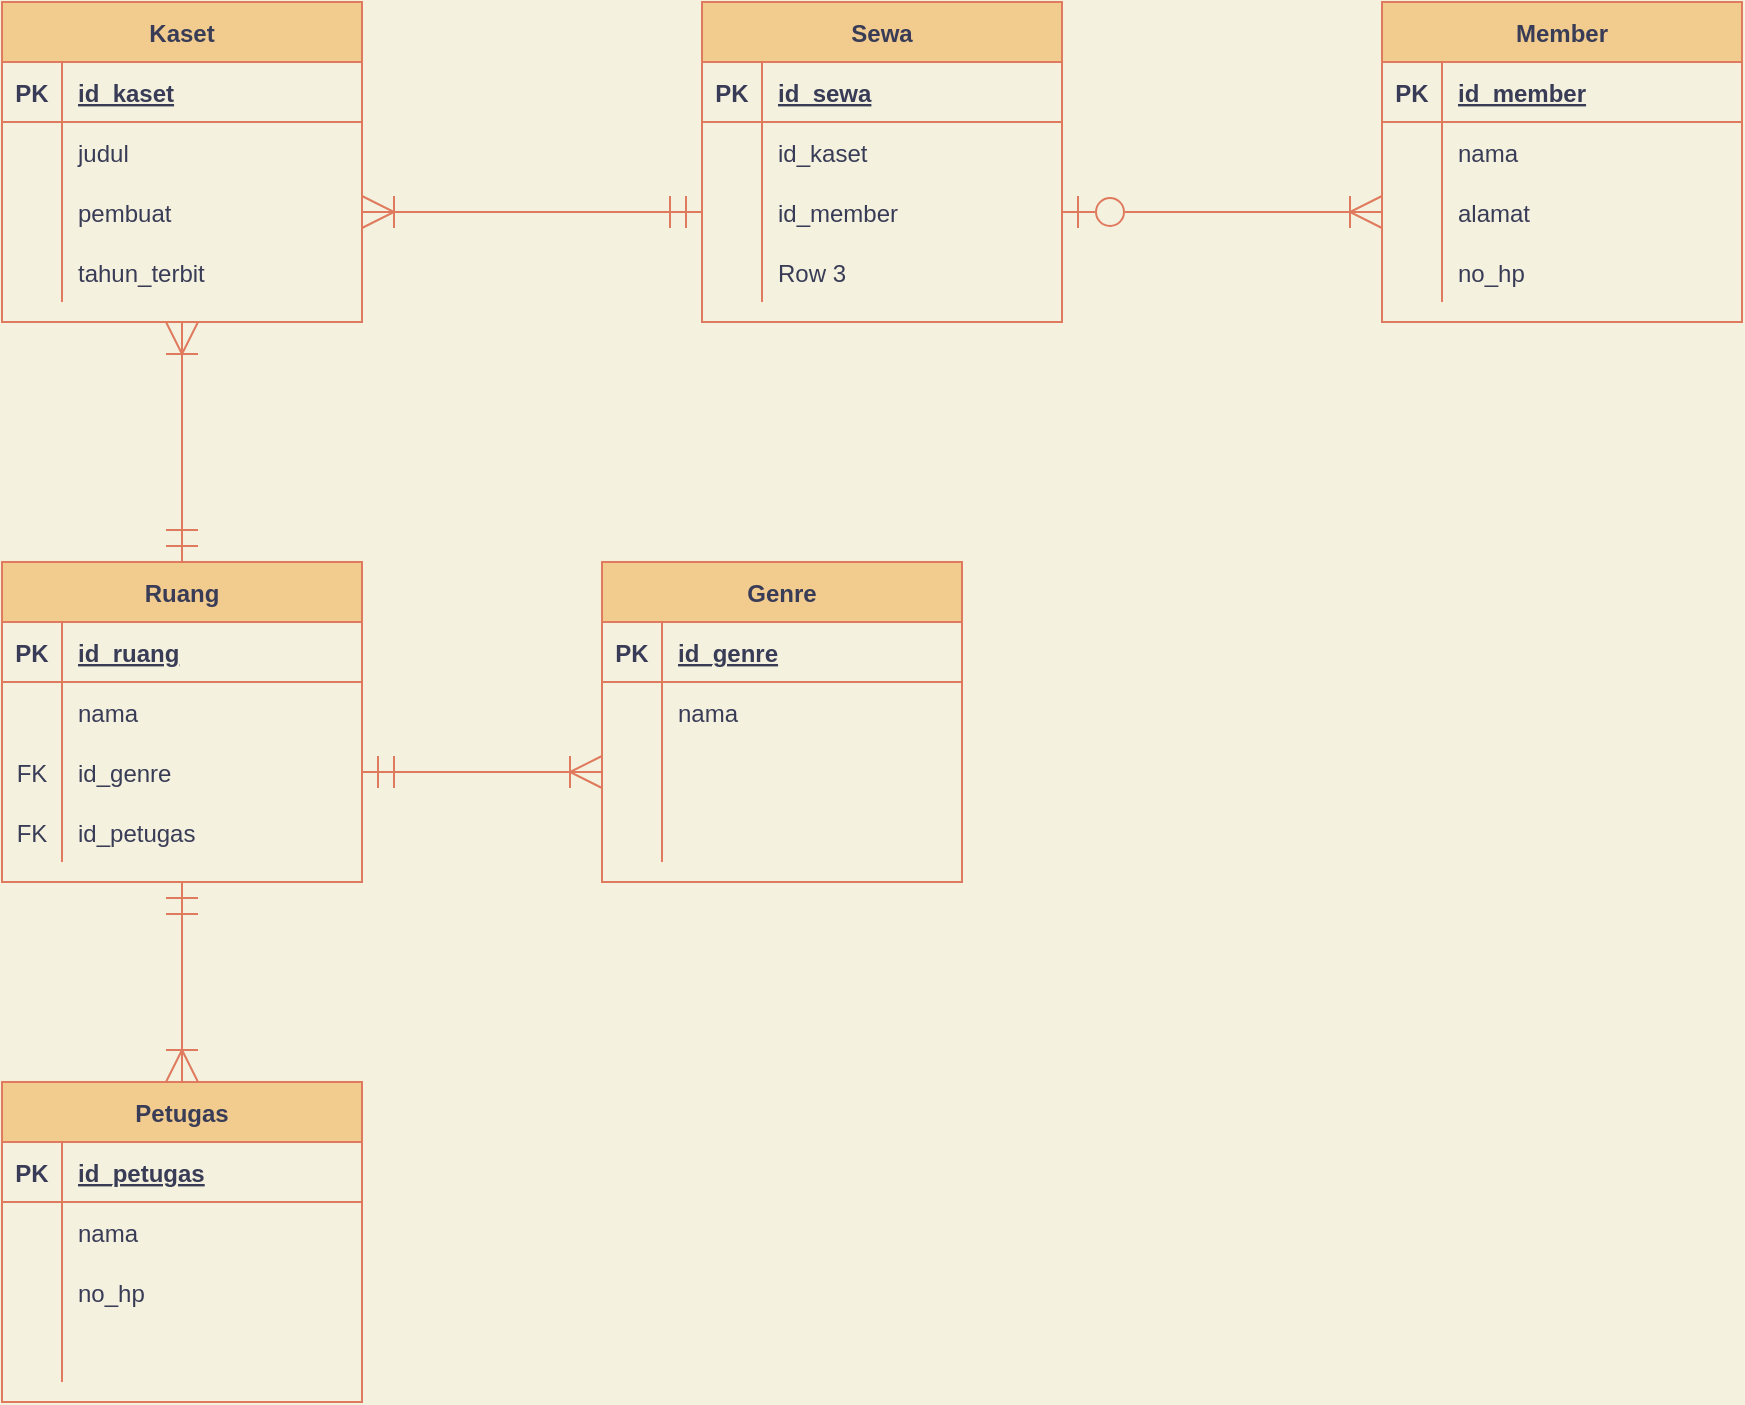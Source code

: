 <mxfile version="20.2.7" type="github">
  <diagram id="qOHHcj8O4svJIANYX-TT" name="Page-1">
    <mxGraphModel dx="2077" dy="948" grid="1" gridSize="10" guides="1" tooltips="1" connect="1" arrows="1" fold="1" page="1" pageScale="1" pageWidth="1169" pageHeight="827" background="#F4F1DE" math="0" shadow="0">
      <root>
        <mxCell id="0" />
        <mxCell id="1" parent="0" />
        <mxCell id="f66HRhsKyCVgUJNF0MKL-100" style="edgeStyle=none;curved=1;rounded=0;orthogonalLoop=1;jettySize=auto;html=1;exitX=0.5;exitY=1;exitDx=0;exitDy=0;entryX=0.5;entryY=0;entryDx=0;entryDy=0;fontColor=#393C56;startArrow=ERoneToMany;startFill=0;endArrow=ERmandOne;endFill=0;startSize=14;endSize=14;sourcePerimeterSpacing=8;targetPerimeterSpacing=8;strokeColor=#E07A5F;fillColor=#F2CC8F;" edge="1" parent="1" source="f66HRhsKyCVgUJNF0MKL-1" target="f66HRhsKyCVgUJNF0MKL-44">
          <mxGeometry relative="1" as="geometry" />
        </mxCell>
        <mxCell id="f66HRhsKyCVgUJNF0MKL-1" value="Kaset" style="shape=table;startSize=30;container=1;collapsible=1;childLayout=tableLayout;fixedRows=1;rowLines=0;fontStyle=1;align=center;resizeLast=1;hachureGap=4;fontColor=#393C56;strokeColor=#E07A5F;fillColor=#F2CC8F;" vertex="1" parent="1">
          <mxGeometry x="90" y="100" width="180" height="160" as="geometry" />
        </mxCell>
        <mxCell id="f66HRhsKyCVgUJNF0MKL-2" value="" style="shape=tableRow;horizontal=0;startSize=0;swimlaneHead=0;swimlaneBody=0;fillColor=none;collapsible=0;dropTarget=0;points=[[0,0.5],[1,0.5]];portConstraint=eastwest;top=0;left=0;right=0;bottom=1;hachureGap=4;fontColor=#393C56;strokeColor=#E07A5F;" vertex="1" parent="f66HRhsKyCVgUJNF0MKL-1">
          <mxGeometry y="30" width="180" height="30" as="geometry" />
        </mxCell>
        <mxCell id="f66HRhsKyCVgUJNF0MKL-3" value="PK" style="shape=partialRectangle;connectable=0;fillColor=none;top=0;left=0;bottom=0;right=0;fontStyle=1;overflow=hidden;hachureGap=4;fontColor=#393C56;strokeColor=#E07A5F;" vertex="1" parent="f66HRhsKyCVgUJNF0MKL-2">
          <mxGeometry width="30" height="30" as="geometry">
            <mxRectangle width="30" height="30" as="alternateBounds" />
          </mxGeometry>
        </mxCell>
        <mxCell id="f66HRhsKyCVgUJNF0MKL-4" value="id_kaset" style="shape=partialRectangle;connectable=0;fillColor=none;top=0;left=0;bottom=0;right=0;align=left;spacingLeft=6;fontStyle=5;overflow=hidden;hachureGap=4;fontColor=#393C56;strokeColor=#E07A5F;" vertex="1" parent="f66HRhsKyCVgUJNF0MKL-2">
          <mxGeometry x="30" width="150" height="30" as="geometry">
            <mxRectangle width="150" height="30" as="alternateBounds" />
          </mxGeometry>
        </mxCell>
        <mxCell id="f66HRhsKyCVgUJNF0MKL-5" value="" style="shape=tableRow;horizontal=0;startSize=0;swimlaneHead=0;swimlaneBody=0;fillColor=none;collapsible=0;dropTarget=0;points=[[0,0.5],[1,0.5]];portConstraint=eastwest;top=0;left=0;right=0;bottom=0;hachureGap=4;fontColor=#393C56;strokeColor=#E07A5F;" vertex="1" parent="f66HRhsKyCVgUJNF0MKL-1">
          <mxGeometry y="60" width="180" height="30" as="geometry" />
        </mxCell>
        <mxCell id="f66HRhsKyCVgUJNF0MKL-6" value="" style="shape=partialRectangle;connectable=0;fillColor=none;top=0;left=0;bottom=0;right=0;editable=1;overflow=hidden;hachureGap=4;fontColor=#393C56;strokeColor=#E07A5F;" vertex="1" parent="f66HRhsKyCVgUJNF0MKL-5">
          <mxGeometry width="30" height="30" as="geometry">
            <mxRectangle width="30" height="30" as="alternateBounds" />
          </mxGeometry>
        </mxCell>
        <mxCell id="f66HRhsKyCVgUJNF0MKL-7" value="judul" style="shape=partialRectangle;connectable=0;fillColor=none;top=0;left=0;bottom=0;right=0;align=left;spacingLeft=6;overflow=hidden;hachureGap=4;fontColor=#393C56;strokeColor=#E07A5F;" vertex="1" parent="f66HRhsKyCVgUJNF0MKL-5">
          <mxGeometry x="30" width="150" height="30" as="geometry">
            <mxRectangle width="150" height="30" as="alternateBounds" />
          </mxGeometry>
        </mxCell>
        <mxCell id="f66HRhsKyCVgUJNF0MKL-8" value="" style="shape=tableRow;horizontal=0;startSize=0;swimlaneHead=0;swimlaneBody=0;fillColor=none;collapsible=0;dropTarget=0;points=[[0,0.5],[1,0.5]];portConstraint=eastwest;top=0;left=0;right=0;bottom=0;hachureGap=4;fontColor=#393C56;strokeColor=#E07A5F;" vertex="1" parent="f66HRhsKyCVgUJNF0MKL-1">
          <mxGeometry y="90" width="180" height="30" as="geometry" />
        </mxCell>
        <mxCell id="f66HRhsKyCVgUJNF0MKL-9" value="" style="shape=partialRectangle;connectable=0;fillColor=none;top=0;left=0;bottom=0;right=0;editable=1;overflow=hidden;hachureGap=4;fontColor=#393C56;strokeColor=#E07A5F;" vertex="1" parent="f66HRhsKyCVgUJNF0MKL-8">
          <mxGeometry width="30" height="30" as="geometry">
            <mxRectangle width="30" height="30" as="alternateBounds" />
          </mxGeometry>
        </mxCell>
        <mxCell id="f66HRhsKyCVgUJNF0MKL-10" value="pembuat" style="shape=partialRectangle;connectable=0;fillColor=none;top=0;left=0;bottom=0;right=0;align=left;spacingLeft=6;overflow=hidden;hachureGap=4;fontColor=#393C56;strokeColor=#E07A5F;" vertex="1" parent="f66HRhsKyCVgUJNF0MKL-8">
          <mxGeometry x="30" width="150" height="30" as="geometry">
            <mxRectangle width="150" height="30" as="alternateBounds" />
          </mxGeometry>
        </mxCell>
        <mxCell id="f66HRhsKyCVgUJNF0MKL-11" value="" style="shape=tableRow;horizontal=0;startSize=0;swimlaneHead=0;swimlaneBody=0;fillColor=none;collapsible=0;dropTarget=0;points=[[0,0.5],[1,0.5]];portConstraint=eastwest;top=0;left=0;right=0;bottom=0;hachureGap=4;fontColor=#393C56;strokeColor=#E07A5F;" vertex="1" parent="f66HRhsKyCVgUJNF0MKL-1">
          <mxGeometry y="120" width="180" height="30" as="geometry" />
        </mxCell>
        <mxCell id="f66HRhsKyCVgUJNF0MKL-12" value="" style="shape=partialRectangle;connectable=0;fillColor=none;top=0;left=0;bottom=0;right=0;editable=1;overflow=hidden;hachureGap=4;fontColor=#393C56;strokeColor=#E07A5F;" vertex="1" parent="f66HRhsKyCVgUJNF0MKL-11">
          <mxGeometry width="30" height="30" as="geometry">
            <mxRectangle width="30" height="30" as="alternateBounds" />
          </mxGeometry>
        </mxCell>
        <mxCell id="f66HRhsKyCVgUJNF0MKL-13" value="tahun_terbit" style="shape=partialRectangle;connectable=0;fillColor=none;top=0;left=0;bottom=0;right=0;align=left;spacingLeft=6;overflow=hidden;hachureGap=4;fontColor=#393C56;strokeColor=#E07A5F;" vertex="1" parent="f66HRhsKyCVgUJNF0MKL-11">
          <mxGeometry x="30" width="150" height="30" as="geometry">
            <mxRectangle width="150" height="30" as="alternateBounds" />
          </mxGeometry>
        </mxCell>
        <mxCell id="f66HRhsKyCVgUJNF0MKL-14" value="Member" style="shape=table;startSize=30;container=1;collapsible=1;childLayout=tableLayout;fixedRows=1;rowLines=0;fontStyle=1;align=center;resizeLast=1;hachureGap=4;fontColor=#393C56;strokeColor=#E07A5F;fillColor=#F2CC8F;" vertex="1" parent="1">
          <mxGeometry x="780" y="100" width="180" height="160" as="geometry" />
        </mxCell>
        <mxCell id="f66HRhsKyCVgUJNF0MKL-15" value="" style="shape=tableRow;horizontal=0;startSize=0;swimlaneHead=0;swimlaneBody=0;fillColor=none;collapsible=0;dropTarget=0;points=[[0,0.5],[1,0.5]];portConstraint=eastwest;top=0;left=0;right=0;bottom=1;hachureGap=4;fontColor=#393C56;strokeColor=#E07A5F;" vertex="1" parent="f66HRhsKyCVgUJNF0MKL-14">
          <mxGeometry y="30" width="180" height="30" as="geometry" />
        </mxCell>
        <mxCell id="f66HRhsKyCVgUJNF0MKL-16" value="PK" style="shape=partialRectangle;connectable=0;fillColor=none;top=0;left=0;bottom=0;right=0;fontStyle=1;overflow=hidden;hachureGap=4;fontColor=#393C56;strokeColor=#E07A5F;" vertex="1" parent="f66HRhsKyCVgUJNF0MKL-15">
          <mxGeometry width="30" height="30" as="geometry">
            <mxRectangle width="30" height="30" as="alternateBounds" />
          </mxGeometry>
        </mxCell>
        <mxCell id="f66HRhsKyCVgUJNF0MKL-17" value="id_member" style="shape=partialRectangle;connectable=0;fillColor=none;top=0;left=0;bottom=0;right=0;align=left;spacingLeft=6;fontStyle=5;overflow=hidden;hachureGap=4;fontColor=#393C56;strokeColor=#E07A5F;" vertex="1" parent="f66HRhsKyCVgUJNF0MKL-15">
          <mxGeometry x="30" width="150" height="30" as="geometry">
            <mxRectangle width="150" height="30" as="alternateBounds" />
          </mxGeometry>
        </mxCell>
        <mxCell id="f66HRhsKyCVgUJNF0MKL-18" value="" style="shape=tableRow;horizontal=0;startSize=0;swimlaneHead=0;swimlaneBody=0;fillColor=none;collapsible=0;dropTarget=0;points=[[0,0.5],[1,0.5]];portConstraint=eastwest;top=0;left=0;right=0;bottom=0;hachureGap=4;fontColor=#393C56;strokeColor=#E07A5F;" vertex="1" parent="f66HRhsKyCVgUJNF0MKL-14">
          <mxGeometry y="60" width="180" height="30" as="geometry" />
        </mxCell>
        <mxCell id="f66HRhsKyCVgUJNF0MKL-19" value="" style="shape=partialRectangle;connectable=0;fillColor=none;top=0;left=0;bottom=0;right=0;editable=1;overflow=hidden;hachureGap=4;fontColor=#393C56;strokeColor=#E07A5F;" vertex="1" parent="f66HRhsKyCVgUJNF0MKL-18">
          <mxGeometry width="30" height="30" as="geometry">
            <mxRectangle width="30" height="30" as="alternateBounds" />
          </mxGeometry>
        </mxCell>
        <mxCell id="f66HRhsKyCVgUJNF0MKL-20" value="nama" style="shape=partialRectangle;connectable=0;fillColor=none;top=0;left=0;bottom=0;right=0;align=left;spacingLeft=6;overflow=hidden;hachureGap=4;fontColor=#393C56;strokeColor=#E07A5F;" vertex="1" parent="f66HRhsKyCVgUJNF0MKL-18">
          <mxGeometry x="30" width="150" height="30" as="geometry">
            <mxRectangle width="150" height="30" as="alternateBounds" />
          </mxGeometry>
        </mxCell>
        <mxCell id="f66HRhsKyCVgUJNF0MKL-21" value="" style="shape=tableRow;horizontal=0;startSize=0;swimlaneHead=0;swimlaneBody=0;fillColor=none;collapsible=0;dropTarget=0;points=[[0,0.5],[1,0.5]];portConstraint=eastwest;top=0;left=0;right=0;bottom=0;hachureGap=4;fontColor=#393C56;strokeColor=#E07A5F;" vertex="1" parent="f66HRhsKyCVgUJNF0MKL-14">
          <mxGeometry y="90" width="180" height="30" as="geometry" />
        </mxCell>
        <mxCell id="f66HRhsKyCVgUJNF0MKL-22" value="" style="shape=partialRectangle;connectable=0;fillColor=none;top=0;left=0;bottom=0;right=0;editable=1;overflow=hidden;hachureGap=4;fontColor=#393C56;strokeColor=#E07A5F;" vertex="1" parent="f66HRhsKyCVgUJNF0MKL-21">
          <mxGeometry width="30" height="30" as="geometry">
            <mxRectangle width="30" height="30" as="alternateBounds" />
          </mxGeometry>
        </mxCell>
        <mxCell id="f66HRhsKyCVgUJNF0MKL-23" value="alamat" style="shape=partialRectangle;connectable=0;fillColor=none;top=0;left=0;bottom=0;right=0;align=left;spacingLeft=6;overflow=hidden;hachureGap=4;fontColor=#393C56;strokeColor=#E07A5F;" vertex="1" parent="f66HRhsKyCVgUJNF0MKL-21">
          <mxGeometry x="30" width="150" height="30" as="geometry">
            <mxRectangle width="150" height="30" as="alternateBounds" />
          </mxGeometry>
        </mxCell>
        <mxCell id="f66HRhsKyCVgUJNF0MKL-24" value="" style="shape=tableRow;horizontal=0;startSize=0;swimlaneHead=0;swimlaneBody=0;fillColor=none;collapsible=0;dropTarget=0;points=[[0,0.5],[1,0.5]];portConstraint=eastwest;top=0;left=0;right=0;bottom=0;hachureGap=4;fontColor=#393C56;strokeColor=#E07A5F;" vertex="1" parent="f66HRhsKyCVgUJNF0MKL-14">
          <mxGeometry y="120" width="180" height="30" as="geometry" />
        </mxCell>
        <mxCell id="f66HRhsKyCVgUJNF0MKL-25" value="" style="shape=partialRectangle;connectable=0;fillColor=none;top=0;left=0;bottom=0;right=0;editable=1;overflow=hidden;hachureGap=4;fontColor=#393C56;strokeColor=#E07A5F;" vertex="1" parent="f66HRhsKyCVgUJNF0MKL-24">
          <mxGeometry width="30" height="30" as="geometry">
            <mxRectangle width="30" height="30" as="alternateBounds" />
          </mxGeometry>
        </mxCell>
        <mxCell id="f66HRhsKyCVgUJNF0MKL-26" value="no_hp" style="shape=partialRectangle;connectable=0;fillColor=none;top=0;left=0;bottom=0;right=0;align=left;spacingLeft=6;overflow=hidden;hachureGap=4;fontColor=#393C56;strokeColor=#E07A5F;" vertex="1" parent="f66HRhsKyCVgUJNF0MKL-24">
          <mxGeometry x="30" width="150" height="30" as="geometry">
            <mxRectangle width="150" height="30" as="alternateBounds" />
          </mxGeometry>
        </mxCell>
        <mxCell id="f66HRhsKyCVgUJNF0MKL-27" value="Sewa" style="shape=table;startSize=30;container=1;collapsible=1;childLayout=tableLayout;fixedRows=1;rowLines=0;fontStyle=1;align=center;resizeLast=1;hachureGap=4;fontColor=#393C56;strokeColor=#E07A5F;fillColor=#F2CC8F;" vertex="1" parent="1">
          <mxGeometry x="440" y="100" width="180" height="160" as="geometry" />
        </mxCell>
        <mxCell id="f66HRhsKyCVgUJNF0MKL-28" value="" style="shape=tableRow;horizontal=0;startSize=0;swimlaneHead=0;swimlaneBody=0;fillColor=none;collapsible=0;dropTarget=0;points=[[0,0.5],[1,0.5]];portConstraint=eastwest;top=0;left=0;right=0;bottom=1;hachureGap=4;fontColor=#393C56;strokeColor=#E07A5F;" vertex="1" parent="f66HRhsKyCVgUJNF0MKL-27">
          <mxGeometry y="30" width="180" height="30" as="geometry" />
        </mxCell>
        <mxCell id="f66HRhsKyCVgUJNF0MKL-29" value="PK" style="shape=partialRectangle;connectable=0;fillColor=none;top=0;left=0;bottom=0;right=0;fontStyle=1;overflow=hidden;hachureGap=4;fontColor=#393C56;strokeColor=#E07A5F;" vertex="1" parent="f66HRhsKyCVgUJNF0MKL-28">
          <mxGeometry width="30" height="30" as="geometry">
            <mxRectangle width="30" height="30" as="alternateBounds" />
          </mxGeometry>
        </mxCell>
        <mxCell id="f66HRhsKyCVgUJNF0MKL-30" value="id_sewa" style="shape=partialRectangle;connectable=0;fillColor=none;top=0;left=0;bottom=0;right=0;align=left;spacingLeft=6;fontStyle=5;overflow=hidden;hachureGap=4;fontColor=#393C56;strokeColor=#E07A5F;" vertex="1" parent="f66HRhsKyCVgUJNF0MKL-28">
          <mxGeometry x="30" width="150" height="30" as="geometry">
            <mxRectangle width="150" height="30" as="alternateBounds" />
          </mxGeometry>
        </mxCell>
        <mxCell id="f66HRhsKyCVgUJNF0MKL-31" value="" style="shape=tableRow;horizontal=0;startSize=0;swimlaneHead=0;swimlaneBody=0;fillColor=none;collapsible=0;dropTarget=0;points=[[0,0.5],[1,0.5]];portConstraint=eastwest;top=0;left=0;right=0;bottom=0;hachureGap=4;fontColor=#393C56;strokeColor=#E07A5F;" vertex="1" parent="f66HRhsKyCVgUJNF0MKL-27">
          <mxGeometry y="60" width="180" height="30" as="geometry" />
        </mxCell>
        <mxCell id="f66HRhsKyCVgUJNF0MKL-32" value="" style="shape=partialRectangle;connectable=0;fillColor=none;top=0;left=0;bottom=0;right=0;editable=1;overflow=hidden;hachureGap=4;fontColor=#393C56;strokeColor=#E07A5F;" vertex="1" parent="f66HRhsKyCVgUJNF0MKL-31">
          <mxGeometry width="30" height="30" as="geometry">
            <mxRectangle width="30" height="30" as="alternateBounds" />
          </mxGeometry>
        </mxCell>
        <mxCell id="f66HRhsKyCVgUJNF0MKL-33" value="id_kaset" style="shape=partialRectangle;connectable=0;fillColor=none;top=0;left=0;bottom=0;right=0;align=left;spacingLeft=6;overflow=hidden;hachureGap=4;fontColor=#393C56;strokeColor=#E07A5F;" vertex="1" parent="f66HRhsKyCVgUJNF0MKL-31">
          <mxGeometry x="30" width="150" height="30" as="geometry">
            <mxRectangle width="150" height="30" as="alternateBounds" />
          </mxGeometry>
        </mxCell>
        <mxCell id="f66HRhsKyCVgUJNF0MKL-34" value="" style="shape=tableRow;horizontal=0;startSize=0;swimlaneHead=0;swimlaneBody=0;fillColor=none;collapsible=0;dropTarget=0;points=[[0,0.5],[1,0.5]];portConstraint=eastwest;top=0;left=0;right=0;bottom=0;hachureGap=4;fontColor=#393C56;strokeColor=#E07A5F;" vertex="1" parent="f66HRhsKyCVgUJNF0MKL-27">
          <mxGeometry y="90" width="180" height="30" as="geometry" />
        </mxCell>
        <mxCell id="f66HRhsKyCVgUJNF0MKL-35" value="" style="shape=partialRectangle;connectable=0;fillColor=none;top=0;left=0;bottom=0;right=0;editable=1;overflow=hidden;hachureGap=4;fontColor=#393C56;strokeColor=#E07A5F;" vertex="1" parent="f66HRhsKyCVgUJNF0MKL-34">
          <mxGeometry width="30" height="30" as="geometry">
            <mxRectangle width="30" height="30" as="alternateBounds" />
          </mxGeometry>
        </mxCell>
        <mxCell id="f66HRhsKyCVgUJNF0MKL-36" value="id_member" style="shape=partialRectangle;connectable=0;fillColor=none;top=0;left=0;bottom=0;right=0;align=left;spacingLeft=6;overflow=hidden;hachureGap=4;fontColor=#393C56;strokeColor=#E07A5F;" vertex="1" parent="f66HRhsKyCVgUJNF0MKL-34">
          <mxGeometry x="30" width="150" height="30" as="geometry">
            <mxRectangle width="150" height="30" as="alternateBounds" />
          </mxGeometry>
        </mxCell>
        <mxCell id="f66HRhsKyCVgUJNF0MKL-37" value="" style="shape=tableRow;horizontal=0;startSize=0;swimlaneHead=0;swimlaneBody=0;fillColor=none;collapsible=0;dropTarget=0;points=[[0,0.5],[1,0.5]];portConstraint=eastwest;top=0;left=0;right=0;bottom=0;hachureGap=4;fontColor=#393C56;strokeColor=#E07A5F;" vertex="1" parent="f66HRhsKyCVgUJNF0MKL-27">
          <mxGeometry y="120" width="180" height="30" as="geometry" />
        </mxCell>
        <mxCell id="f66HRhsKyCVgUJNF0MKL-38" value="" style="shape=partialRectangle;connectable=0;fillColor=none;top=0;left=0;bottom=0;right=0;editable=1;overflow=hidden;hachureGap=4;fontColor=#393C56;strokeColor=#E07A5F;" vertex="1" parent="f66HRhsKyCVgUJNF0MKL-37">
          <mxGeometry width="30" height="30" as="geometry">
            <mxRectangle width="30" height="30" as="alternateBounds" />
          </mxGeometry>
        </mxCell>
        <mxCell id="f66HRhsKyCVgUJNF0MKL-39" value="Row 3" style="shape=partialRectangle;connectable=0;fillColor=none;top=0;left=0;bottom=0;right=0;align=left;spacingLeft=6;overflow=hidden;hachureGap=4;fontColor=#393C56;strokeColor=#E07A5F;" vertex="1" parent="f66HRhsKyCVgUJNF0MKL-37">
          <mxGeometry x="30" width="150" height="30" as="geometry">
            <mxRectangle width="150" height="30" as="alternateBounds" />
          </mxGeometry>
        </mxCell>
        <mxCell id="f66HRhsKyCVgUJNF0MKL-44" value="Ruang" style="shape=table;startSize=30;container=1;collapsible=1;childLayout=tableLayout;fixedRows=1;rowLines=0;fontStyle=1;align=center;resizeLast=1;hachureGap=4;fontColor=#393C56;strokeColor=#E07A5F;fillColor=#F2CC8F;" vertex="1" parent="1">
          <mxGeometry x="90" y="380" width="180" height="160" as="geometry" />
        </mxCell>
        <mxCell id="f66HRhsKyCVgUJNF0MKL-45" value="" style="shape=tableRow;horizontal=0;startSize=0;swimlaneHead=0;swimlaneBody=0;fillColor=none;collapsible=0;dropTarget=0;points=[[0,0.5],[1,0.5]];portConstraint=eastwest;top=0;left=0;right=0;bottom=1;hachureGap=4;fontColor=#393C56;strokeColor=#E07A5F;" vertex="1" parent="f66HRhsKyCVgUJNF0MKL-44">
          <mxGeometry y="30" width="180" height="30" as="geometry" />
        </mxCell>
        <mxCell id="f66HRhsKyCVgUJNF0MKL-46" value="PK" style="shape=partialRectangle;connectable=0;fillColor=none;top=0;left=0;bottom=0;right=0;fontStyle=1;overflow=hidden;hachureGap=4;fontColor=#393C56;strokeColor=#E07A5F;" vertex="1" parent="f66HRhsKyCVgUJNF0MKL-45">
          <mxGeometry width="30" height="30" as="geometry">
            <mxRectangle width="30" height="30" as="alternateBounds" />
          </mxGeometry>
        </mxCell>
        <mxCell id="f66HRhsKyCVgUJNF0MKL-47" value="id_ruang" style="shape=partialRectangle;connectable=0;fillColor=none;top=0;left=0;bottom=0;right=0;align=left;spacingLeft=6;fontStyle=5;overflow=hidden;hachureGap=4;fontColor=#393C56;strokeColor=#E07A5F;" vertex="1" parent="f66HRhsKyCVgUJNF0MKL-45">
          <mxGeometry x="30" width="150" height="30" as="geometry">
            <mxRectangle width="150" height="30" as="alternateBounds" />
          </mxGeometry>
        </mxCell>
        <mxCell id="f66HRhsKyCVgUJNF0MKL-48" value="" style="shape=tableRow;horizontal=0;startSize=0;swimlaneHead=0;swimlaneBody=0;fillColor=none;collapsible=0;dropTarget=0;points=[[0,0.5],[1,0.5]];portConstraint=eastwest;top=0;left=0;right=0;bottom=0;hachureGap=4;fontColor=#393C56;strokeColor=#E07A5F;" vertex="1" parent="f66HRhsKyCVgUJNF0MKL-44">
          <mxGeometry y="60" width="180" height="30" as="geometry" />
        </mxCell>
        <mxCell id="f66HRhsKyCVgUJNF0MKL-49" value="" style="shape=partialRectangle;connectable=0;fillColor=none;top=0;left=0;bottom=0;right=0;editable=1;overflow=hidden;hachureGap=4;fontColor=#393C56;strokeColor=#E07A5F;" vertex="1" parent="f66HRhsKyCVgUJNF0MKL-48">
          <mxGeometry width="30" height="30" as="geometry">
            <mxRectangle width="30" height="30" as="alternateBounds" />
          </mxGeometry>
        </mxCell>
        <mxCell id="f66HRhsKyCVgUJNF0MKL-50" value="nama" style="shape=partialRectangle;connectable=0;fillColor=none;top=0;left=0;bottom=0;right=0;align=left;spacingLeft=6;overflow=hidden;hachureGap=4;fontColor=#393C56;strokeColor=#E07A5F;" vertex="1" parent="f66HRhsKyCVgUJNF0MKL-48">
          <mxGeometry x="30" width="150" height="30" as="geometry">
            <mxRectangle width="150" height="30" as="alternateBounds" />
          </mxGeometry>
        </mxCell>
        <mxCell id="f66HRhsKyCVgUJNF0MKL-51" value="" style="shape=tableRow;horizontal=0;startSize=0;swimlaneHead=0;swimlaneBody=0;fillColor=none;collapsible=0;dropTarget=0;points=[[0,0.5],[1,0.5]];portConstraint=eastwest;top=0;left=0;right=0;bottom=0;hachureGap=4;fontColor=#393C56;strokeColor=#E07A5F;" vertex="1" parent="f66HRhsKyCVgUJNF0MKL-44">
          <mxGeometry y="90" width="180" height="30" as="geometry" />
        </mxCell>
        <mxCell id="f66HRhsKyCVgUJNF0MKL-52" value="FK" style="shape=partialRectangle;connectable=0;fillColor=none;top=0;left=0;bottom=0;right=0;editable=1;overflow=hidden;hachureGap=4;fontColor=#393C56;strokeColor=#E07A5F;" vertex="1" parent="f66HRhsKyCVgUJNF0MKL-51">
          <mxGeometry width="30" height="30" as="geometry">
            <mxRectangle width="30" height="30" as="alternateBounds" />
          </mxGeometry>
        </mxCell>
        <mxCell id="f66HRhsKyCVgUJNF0MKL-53" value="id_genre" style="shape=partialRectangle;connectable=0;fillColor=none;top=0;left=0;bottom=0;right=0;align=left;spacingLeft=6;overflow=hidden;hachureGap=4;fontColor=#393C56;strokeColor=#E07A5F;" vertex="1" parent="f66HRhsKyCVgUJNF0MKL-51">
          <mxGeometry x="30" width="150" height="30" as="geometry">
            <mxRectangle width="150" height="30" as="alternateBounds" />
          </mxGeometry>
        </mxCell>
        <mxCell id="f66HRhsKyCVgUJNF0MKL-54" value="" style="shape=tableRow;horizontal=0;startSize=0;swimlaneHead=0;swimlaneBody=0;fillColor=none;collapsible=0;dropTarget=0;points=[[0,0.5],[1,0.5]];portConstraint=eastwest;top=0;left=0;right=0;bottom=0;hachureGap=4;fontColor=#393C56;strokeColor=#E07A5F;" vertex="1" parent="f66HRhsKyCVgUJNF0MKL-44">
          <mxGeometry y="120" width="180" height="30" as="geometry" />
        </mxCell>
        <mxCell id="f66HRhsKyCVgUJNF0MKL-55" value="FK" style="shape=partialRectangle;connectable=0;fillColor=none;top=0;left=0;bottom=0;right=0;editable=1;overflow=hidden;hachureGap=4;fontColor=#393C56;strokeColor=#E07A5F;" vertex="1" parent="f66HRhsKyCVgUJNF0MKL-54">
          <mxGeometry width="30" height="30" as="geometry">
            <mxRectangle width="30" height="30" as="alternateBounds" />
          </mxGeometry>
        </mxCell>
        <mxCell id="f66HRhsKyCVgUJNF0MKL-56" value="id_petugas" style="shape=partialRectangle;connectable=0;fillColor=none;top=0;left=0;bottom=0;right=0;align=left;spacingLeft=6;overflow=hidden;hachureGap=4;fontColor=#393C56;strokeColor=#E07A5F;" vertex="1" parent="f66HRhsKyCVgUJNF0MKL-54">
          <mxGeometry x="30" width="150" height="30" as="geometry">
            <mxRectangle width="150" height="30" as="alternateBounds" />
          </mxGeometry>
        </mxCell>
        <mxCell id="f66HRhsKyCVgUJNF0MKL-57" value="Genre" style="shape=table;startSize=30;container=1;collapsible=1;childLayout=tableLayout;fixedRows=1;rowLines=0;fontStyle=1;align=center;resizeLast=1;hachureGap=4;fontColor=#393C56;strokeColor=#E07A5F;fillColor=#F2CC8F;" vertex="1" parent="1">
          <mxGeometry x="390" y="380" width="180" height="160" as="geometry" />
        </mxCell>
        <mxCell id="f66HRhsKyCVgUJNF0MKL-58" value="" style="shape=tableRow;horizontal=0;startSize=0;swimlaneHead=0;swimlaneBody=0;fillColor=none;collapsible=0;dropTarget=0;points=[[0,0.5],[1,0.5]];portConstraint=eastwest;top=0;left=0;right=0;bottom=1;hachureGap=4;fontColor=#393C56;strokeColor=#E07A5F;" vertex="1" parent="f66HRhsKyCVgUJNF0MKL-57">
          <mxGeometry y="30" width="180" height="30" as="geometry" />
        </mxCell>
        <mxCell id="f66HRhsKyCVgUJNF0MKL-59" value="PK" style="shape=partialRectangle;connectable=0;fillColor=none;top=0;left=0;bottom=0;right=0;fontStyle=1;overflow=hidden;hachureGap=4;fontColor=#393C56;strokeColor=#E07A5F;" vertex="1" parent="f66HRhsKyCVgUJNF0MKL-58">
          <mxGeometry width="30" height="30" as="geometry">
            <mxRectangle width="30" height="30" as="alternateBounds" />
          </mxGeometry>
        </mxCell>
        <mxCell id="f66HRhsKyCVgUJNF0MKL-60" value="id_genre" style="shape=partialRectangle;connectable=0;fillColor=none;top=0;left=0;bottom=0;right=0;align=left;spacingLeft=6;fontStyle=5;overflow=hidden;hachureGap=4;fontColor=#393C56;strokeColor=#E07A5F;" vertex="1" parent="f66HRhsKyCVgUJNF0MKL-58">
          <mxGeometry x="30" width="150" height="30" as="geometry">
            <mxRectangle width="150" height="30" as="alternateBounds" />
          </mxGeometry>
        </mxCell>
        <mxCell id="f66HRhsKyCVgUJNF0MKL-61" value="" style="shape=tableRow;horizontal=0;startSize=0;swimlaneHead=0;swimlaneBody=0;fillColor=none;collapsible=0;dropTarget=0;points=[[0,0.5],[1,0.5]];portConstraint=eastwest;top=0;left=0;right=0;bottom=0;hachureGap=4;fontColor=#393C56;strokeColor=#E07A5F;" vertex="1" parent="f66HRhsKyCVgUJNF0MKL-57">
          <mxGeometry y="60" width="180" height="30" as="geometry" />
        </mxCell>
        <mxCell id="f66HRhsKyCVgUJNF0MKL-62" value="" style="shape=partialRectangle;connectable=0;fillColor=none;top=0;left=0;bottom=0;right=0;editable=1;overflow=hidden;hachureGap=4;fontColor=#393C56;strokeColor=#E07A5F;" vertex="1" parent="f66HRhsKyCVgUJNF0MKL-61">
          <mxGeometry width="30" height="30" as="geometry">
            <mxRectangle width="30" height="30" as="alternateBounds" />
          </mxGeometry>
        </mxCell>
        <mxCell id="f66HRhsKyCVgUJNF0MKL-63" value="nama" style="shape=partialRectangle;connectable=0;fillColor=none;top=0;left=0;bottom=0;right=0;align=left;spacingLeft=6;overflow=hidden;hachureGap=4;fontColor=#393C56;strokeColor=#E07A5F;" vertex="1" parent="f66HRhsKyCVgUJNF0MKL-61">
          <mxGeometry x="30" width="150" height="30" as="geometry">
            <mxRectangle width="150" height="30" as="alternateBounds" />
          </mxGeometry>
        </mxCell>
        <mxCell id="f66HRhsKyCVgUJNF0MKL-64" value="" style="shape=tableRow;horizontal=0;startSize=0;swimlaneHead=0;swimlaneBody=0;fillColor=none;collapsible=0;dropTarget=0;points=[[0,0.5],[1,0.5]];portConstraint=eastwest;top=0;left=0;right=0;bottom=0;hachureGap=4;fontColor=#393C56;strokeColor=#E07A5F;" vertex="1" parent="f66HRhsKyCVgUJNF0MKL-57">
          <mxGeometry y="90" width="180" height="30" as="geometry" />
        </mxCell>
        <mxCell id="f66HRhsKyCVgUJNF0MKL-65" value="" style="shape=partialRectangle;connectable=0;fillColor=none;top=0;left=0;bottom=0;right=0;editable=1;overflow=hidden;hachureGap=4;fontColor=#393C56;strokeColor=#E07A5F;" vertex="1" parent="f66HRhsKyCVgUJNF0MKL-64">
          <mxGeometry width="30" height="30" as="geometry">
            <mxRectangle width="30" height="30" as="alternateBounds" />
          </mxGeometry>
        </mxCell>
        <mxCell id="f66HRhsKyCVgUJNF0MKL-66" value="" style="shape=partialRectangle;connectable=0;fillColor=none;top=0;left=0;bottom=0;right=0;align=left;spacingLeft=6;overflow=hidden;hachureGap=4;fontColor=#393C56;strokeColor=#E07A5F;" vertex="1" parent="f66HRhsKyCVgUJNF0MKL-64">
          <mxGeometry x="30" width="150" height="30" as="geometry">
            <mxRectangle width="150" height="30" as="alternateBounds" />
          </mxGeometry>
        </mxCell>
        <mxCell id="f66HRhsKyCVgUJNF0MKL-67" value="" style="shape=tableRow;horizontal=0;startSize=0;swimlaneHead=0;swimlaneBody=0;fillColor=none;collapsible=0;dropTarget=0;points=[[0,0.5],[1,0.5]];portConstraint=eastwest;top=0;left=0;right=0;bottom=0;hachureGap=4;fontColor=#393C56;strokeColor=#E07A5F;" vertex="1" parent="f66HRhsKyCVgUJNF0MKL-57">
          <mxGeometry y="120" width="180" height="30" as="geometry" />
        </mxCell>
        <mxCell id="f66HRhsKyCVgUJNF0MKL-68" value="" style="shape=partialRectangle;connectable=0;fillColor=none;top=0;left=0;bottom=0;right=0;editable=1;overflow=hidden;hachureGap=4;fontColor=#393C56;strokeColor=#E07A5F;" vertex="1" parent="f66HRhsKyCVgUJNF0MKL-67">
          <mxGeometry width="30" height="30" as="geometry">
            <mxRectangle width="30" height="30" as="alternateBounds" />
          </mxGeometry>
        </mxCell>
        <mxCell id="f66HRhsKyCVgUJNF0MKL-69" value="" style="shape=partialRectangle;connectable=0;fillColor=none;top=0;left=0;bottom=0;right=0;align=left;spacingLeft=6;overflow=hidden;hachureGap=4;fontColor=#393C56;strokeColor=#E07A5F;" vertex="1" parent="f66HRhsKyCVgUJNF0MKL-67">
          <mxGeometry x="30" width="150" height="30" as="geometry">
            <mxRectangle width="150" height="30" as="alternateBounds" />
          </mxGeometry>
        </mxCell>
        <mxCell id="f66HRhsKyCVgUJNF0MKL-83" style="edgeStyle=none;curved=1;rounded=0;orthogonalLoop=1;jettySize=auto;html=1;exitX=0.5;exitY=0;exitDx=0;exitDy=0;entryX=0.5;entryY=1;entryDx=0;entryDy=0;fontColor=#393C56;endArrow=ERmandOne;startSize=14;endSize=14;sourcePerimeterSpacing=8;targetPerimeterSpacing=8;strokeColor=#E07A5F;fillColor=#F2CC8F;endFill=0;startArrow=ERoneToMany;startFill=0;" edge="1" parent="1" source="f66HRhsKyCVgUJNF0MKL-70" target="f66HRhsKyCVgUJNF0MKL-44">
          <mxGeometry relative="1" as="geometry" />
        </mxCell>
        <mxCell id="f66HRhsKyCVgUJNF0MKL-70" value="Petugas" style="shape=table;startSize=30;container=1;collapsible=1;childLayout=tableLayout;fixedRows=1;rowLines=0;fontStyle=1;align=center;resizeLast=1;hachureGap=4;fontColor=#393C56;strokeColor=#E07A5F;fillColor=#F2CC8F;" vertex="1" parent="1">
          <mxGeometry x="90" y="640" width="180" height="160" as="geometry" />
        </mxCell>
        <mxCell id="f66HRhsKyCVgUJNF0MKL-71" value="" style="shape=tableRow;horizontal=0;startSize=0;swimlaneHead=0;swimlaneBody=0;fillColor=none;collapsible=0;dropTarget=0;points=[[0,0.5],[1,0.5]];portConstraint=eastwest;top=0;left=0;right=0;bottom=1;hachureGap=4;fontColor=#393C56;strokeColor=#E07A5F;" vertex="1" parent="f66HRhsKyCVgUJNF0MKL-70">
          <mxGeometry y="30" width="180" height="30" as="geometry" />
        </mxCell>
        <mxCell id="f66HRhsKyCVgUJNF0MKL-72" value="PK" style="shape=partialRectangle;connectable=0;fillColor=none;top=0;left=0;bottom=0;right=0;fontStyle=1;overflow=hidden;hachureGap=4;fontColor=#393C56;strokeColor=#E07A5F;" vertex="1" parent="f66HRhsKyCVgUJNF0MKL-71">
          <mxGeometry width="30" height="30" as="geometry">
            <mxRectangle width="30" height="30" as="alternateBounds" />
          </mxGeometry>
        </mxCell>
        <mxCell id="f66HRhsKyCVgUJNF0MKL-73" value="id_petugas" style="shape=partialRectangle;connectable=0;fillColor=none;top=0;left=0;bottom=0;right=0;align=left;spacingLeft=6;fontStyle=5;overflow=hidden;hachureGap=4;fontColor=#393C56;strokeColor=#E07A5F;" vertex="1" parent="f66HRhsKyCVgUJNF0MKL-71">
          <mxGeometry x="30" width="150" height="30" as="geometry">
            <mxRectangle width="150" height="30" as="alternateBounds" />
          </mxGeometry>
        </mxCell>
        <mxCell id="f66HRhsKyCVgUJNF0MKL-74" value="" style="shape=tableRow;horizontal=0;startSize=0;swimlaneHead=0;swimlaneBody=0;fillColor=none;collapsible=0;dropTarget=0;points=[[0,0.5],[1,0.5]];portConstraint=eastwest;top=0;left=0;right=0;bottom=0;hachureGap=4;fontColor=#393C56;strokeColor=#E07A5F;" vertex="1" parent="f66HRhsKyCVgUJNF0MKL-70">
          <mxGeometry y="60" width="180" height="30" as="geometry" />
        </mxCell>
        <mxCell id="f66HRhsKyCVgUJNF0MKL-75" value="" style="shape=partialRectangle;connectable=0;fillColor=none;top=0;left=0;bottom=0;right=0;editable=1;overflow=hidden;hachureGap=4;fontColor=#393C56;strokeColor=#E07A5F;" vertex="1" parent="f66HRhsKyCVgUJNF0MKL-74">
          <mxGeometry width="30" height="30" as="geometry">
            <mxRectangle width="30" height="30" as="alternateBounds" />
          </mxGeometry>
        </mxCell>
        <mxCell id="f66HRhsKyCVgUJNF0MKL-76" value="nama" style="shape=partialRectangle;connectable=0;fillColor=none;top=0;left=0;bottom=0;right=0;align=left;spacingLeft=6;overflow=hidden;hachureGap=4;fontColor=#393C56;strokeColor=#E07A5F;" vertex="1" parent="f66HRhsKyCVgUJNF0MKL-74">
          <mxGeometry x="30" width="150" height="30" as="geometry">
            <mxRectangle width="150" height="30" as="alternateBounds" />
          </mxGeometry>
        </mxCell>
        <mxCell id="f66HRhsKyCVgUJNF0MKL-77" value="" style="shape=tableRow;horizontal=0;startSize=0;swimlaneHead=0;swimlaneBody=0;fillColor=none;collapsible=0;dropTarget=0;points=[[0,0.5],[1,0.5]];portConstraint=eastwest;top=0;left=0;right=0;bottom=0;hachureGap=4;fontColor=#393C56;strokeColor=#E07A5F;" vertex="1" parent="f66HRhsKyCVgUJNF0MKL-70">
          <mxGeometry y="90" width="180" height="30" as="geometry" />
        </mxCell>
        <mxCell id="f66HRhsKyCVgUJNF0MKL-78" value="" style="shape=partialRectangle;connectable=0;fillColor=none;top=0;left=0;bottom=0;right=0;editable=1;overflow=hidden;hachureGap=4;fontColor=#393C56;strokeColor=#E07A5F;" vertex="1" parent="f66HRhsKyCVgUJNF0MKL-77">
          <mxGeometry width="30" height="30" as="geometry">
            <mxRectangle width="30" height="30" as="alternateBounds" />
          </mxGeometry>
        </mxCell>
        <mxCell id="f66HRhsKyCVgUJNF0MKL-79" value="no_hp" style="shape=partialRectangle;connectable=0;fillColor=none;top=0;left=0;bottom=0;right=0;align=left;spacingLeft=6;overflow=hidden;hachureGap=4;fontColor=#393C56;strokeColor=#E07A5F;" vertex="1" parent="f66HRhsKyCVgUJNF0MKL-77">
          <mxGeometry x="30" width="150" height="30" as="geometry">
            <mxRectangle width="150" height="30" as="alternateBounds" />
          </mxGeometry>
        </mxCell>
        <mxCell id="f66HRhsKyCVgUJNF0MKL-80" value="" style="shape=tableRow;horizontal=0;startSize=0;swimlaneHead=0;swimlaneBody=0;fillColor=none;collapsible=0;dropTarget=0;points=[[0,0.5],[1,0.5]];portConstraint=eastwest;top=0;left=0;right=0;bottom=0;hachureGap=4;fontColor=#393C56;strokeColor=#E07A5F;" vertex="1" parent="f66HRhsKyCVgUJNF0MKL-70">
          <mxGeometry y="120" width="180" height="30" as="geometry" />
        </mxCell>
        <mxCell id="f66HRhsKyCVgUJNF0MKL-81" value="" style="shape=partialRectangle;connectable=0;fillColor=none;top=0;left=0;bottom=0;right=0;editable=1;overflow=hidden;hachureGap=4;fontColor=#393C56;strokeColor=#E07A5F;" vertex="1" parent="f66HRhsKyCVgUJNF0MKL-80">
          <mxGeometry width="30" height="30" as="geometry">
            <mxRectangle width="30" height="30" as="alternateBounds" />
          </mxGeometry>
        </mxCell>
        <mxCell id="f66HRhsKyCVgUJNF0MKL-82" value="" style="shape=partialRectangle;connectable=0;fillColor=none;top=0;left=0;bottom=0;right=0;align=left;spacingLeft=6;overflow=hidden;hachureGap=4;fontColor=#393C56;strokeColor=#E07A5F;" vertex="1" parent="f66HRhsKyCVgUJNF0MKL-80">
          <mxGeometry x="30" width="150" height="30" as="geometry">
            <mxRectangle width="150" height="30" as="alternateBounds" />
          </mxGeometry>
        </mxCell>
        <mxCell id="f66HRhsKyCVgUJNF0MKL-84" style="edgeStyle=none;curved=1;rounded=0;orthogonalLoop=1;jettySize=auto;html=1;exitX=0;exitY=0.5;exitDx=0;exitDy=0;entryX=1;entryY=0.5;entryDx=0;entryDy=0;fontColor=#393C56;startArrow=ERoneToMany;startFill=0;endArrow=ERmandOne;endFill=0;startSize=14;endSize=14;sourcePerimeterSpacing=8;targetPerimeterSpacing=8;strokeColor=#E07A5F;fillColor=#F2CC8F;" edge="1" parent="1" source="f66HRhsKyCVgUJNF0MKL-64" target="f66HRhsKyCVgUJNF0MKL-51">
          <mxGeometry relative="1" as="geometry" />
        </mxCell>
        <mxCell id="f66HRhsKyCVgUJNF0MKL-101" style="edgeStyle=none;curved=1;rounded=0;orthogonalLoop=1;jettySize=auto;html=1;exitX=1;exitY=0.5;exitDx=0;exitDy=0;entryX=0;entryY=0.5;entryDx=0;entryDy=0;fontColor=#393C56;startArrow=ERoneToMany;startFill=0;endArrow=ERmandOne;endFill=0;startSize=14;endSize=14;sourcePerimeterSpacing=8;targetPerimeterSpacing=8;strokeColor=#E07A5F;fillColor=#F2CC8F;" edge="1" parent="1" source="f66HRhsKyCVgUJNF0MKL-8" target="f66HRhsKyCVgUJNF0MKL-34">
          <mxGeometry relative="1" as="geometry" />
        </mxCell>
        <mxCell id="f66HRhsKyCVgUJNF0MKL-102" style="edgeStyle=none;curved=1;rounded=0;orthogonalLoop=1;jettySize=auto;html=1;exitX=0;exitY=0.5;exitDx=0;exitDy=0;entryX=1;entryY=0.5;entryDx=0;entryDy=0;fontColor=#393C56;startArrow=ERoneToMany;startFill=0;endArrow=ERzeroToOne;endFill=0;startSize=14;endSize=14;sourcePerimeterSpacing=8;targetPerimeterSpacing=8;strokeColor=#E07A5F;fillColor=#F2CC8F;" edge="1" parent="1" source="f66HRhsKyCVgUJNF0MKL-21" target="f66HRhsKyCVgUJNF0MKL-34">
          <mxGeometry relative="1" as="geometry" />
        </mxCell>
      </root>
    </mxGraphModel>
  </diagram>
</mxfile>
